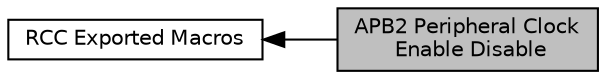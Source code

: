 digraph "APB2 Peripheral Clock Enable Disable"
{
  edge [fontname="Helvetica",fontsize="10",labelfontname="Helvetica",labelfontsize="10"];
  node [fontname="Helvetica",fontsize="10",shape=box];
  rankdir=LR;
  Node1 [label="APB2 Peripheral Clock\l Enable Disable",height=0.2,width=0.4,color="black", fillcolor="grey75", style="filled", fontcolor="black",tooltip="Enable or disable the APB2 peripheral clock."];
  Node2 [label="RCC Exported Macros",height=0.2,width=0.4,color="black", fillcolor="white", style="filled",URL="$group__RCC__Exported__Macros.html",tooltip=" "];
  Node2->Node1 [shape=plaintext, dir="back", style="solid"];
}
